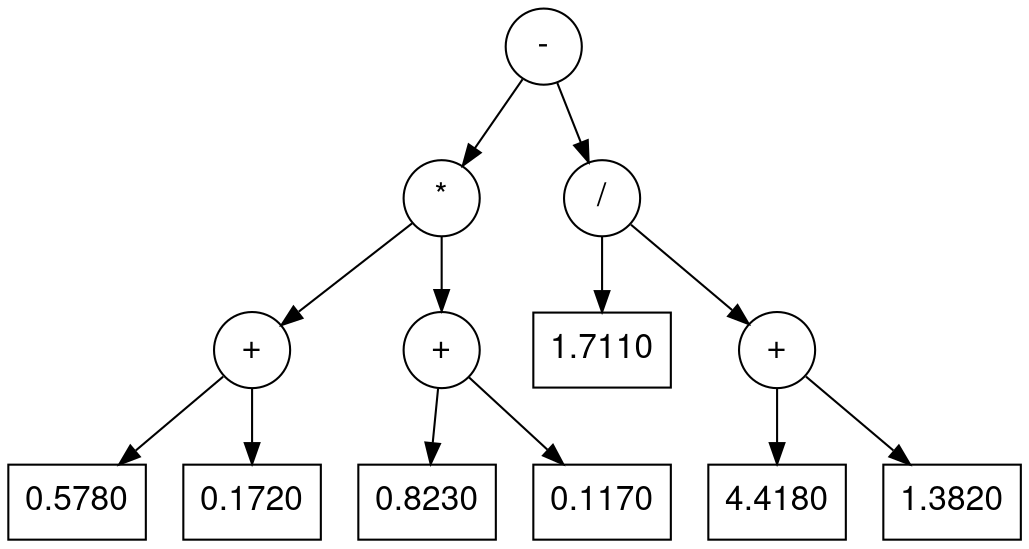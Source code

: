 digraph g {
fontname="Helvetica,Arial,sans-serif"
node [fontname="Helvetica,Arial,sans-serif"]
edge [fontname="Helvetica,Arial,sans-serif"]
node [
	fontsize = "16"
	shape = "ellipse"
];

edge [ ];

"0/0"[
	label = "-"
	shape=circle
];

"0/1"[
	label = "*"
	shape=circle
];

"0/0" -> "0/1"

"128/1"[
	label = "/"
	shape=circle
];

"0/0" -> "128/1"

"0/2"[
	label = "+"
	shape=circle
];

"0/1" -> "0/2"

"64/2"[
	label = "+"
	shape=circle
];

"0/1" -> "64/2"

"0/3"[
	label = "{<f0> 0.5780}"
	shape=record
];

"0/2" -> "0/3"

"32/3"[
	label = "{<f0> 0.1720}"
	shape=record
];

"0/2" -> "32/3"

"64/3"[
	label = "{<f0> 0.8230}"
	shape=record
];

"64/2" -> "64/3"

"96/3"[
	label = "{<f0> 0.1170}"
	shape=record
];

"64/2" -> "96/3"

"128/2"[
	label = "{<f0> 1.7110}"
	shape=record
];

"128/1" -> "128/2"

"192/2"[
	label = "+"
	shape=circle
];

"128/1" -> "192/2"

"192/3"[
	label = "{<f0> 4.4180}"
	shape=record
];

"192/2" -> "192/3"

"224/3"[
	label = "{<f0> 1.3820}"
	shape=record
];

"192/2" -> "224/3"

}
